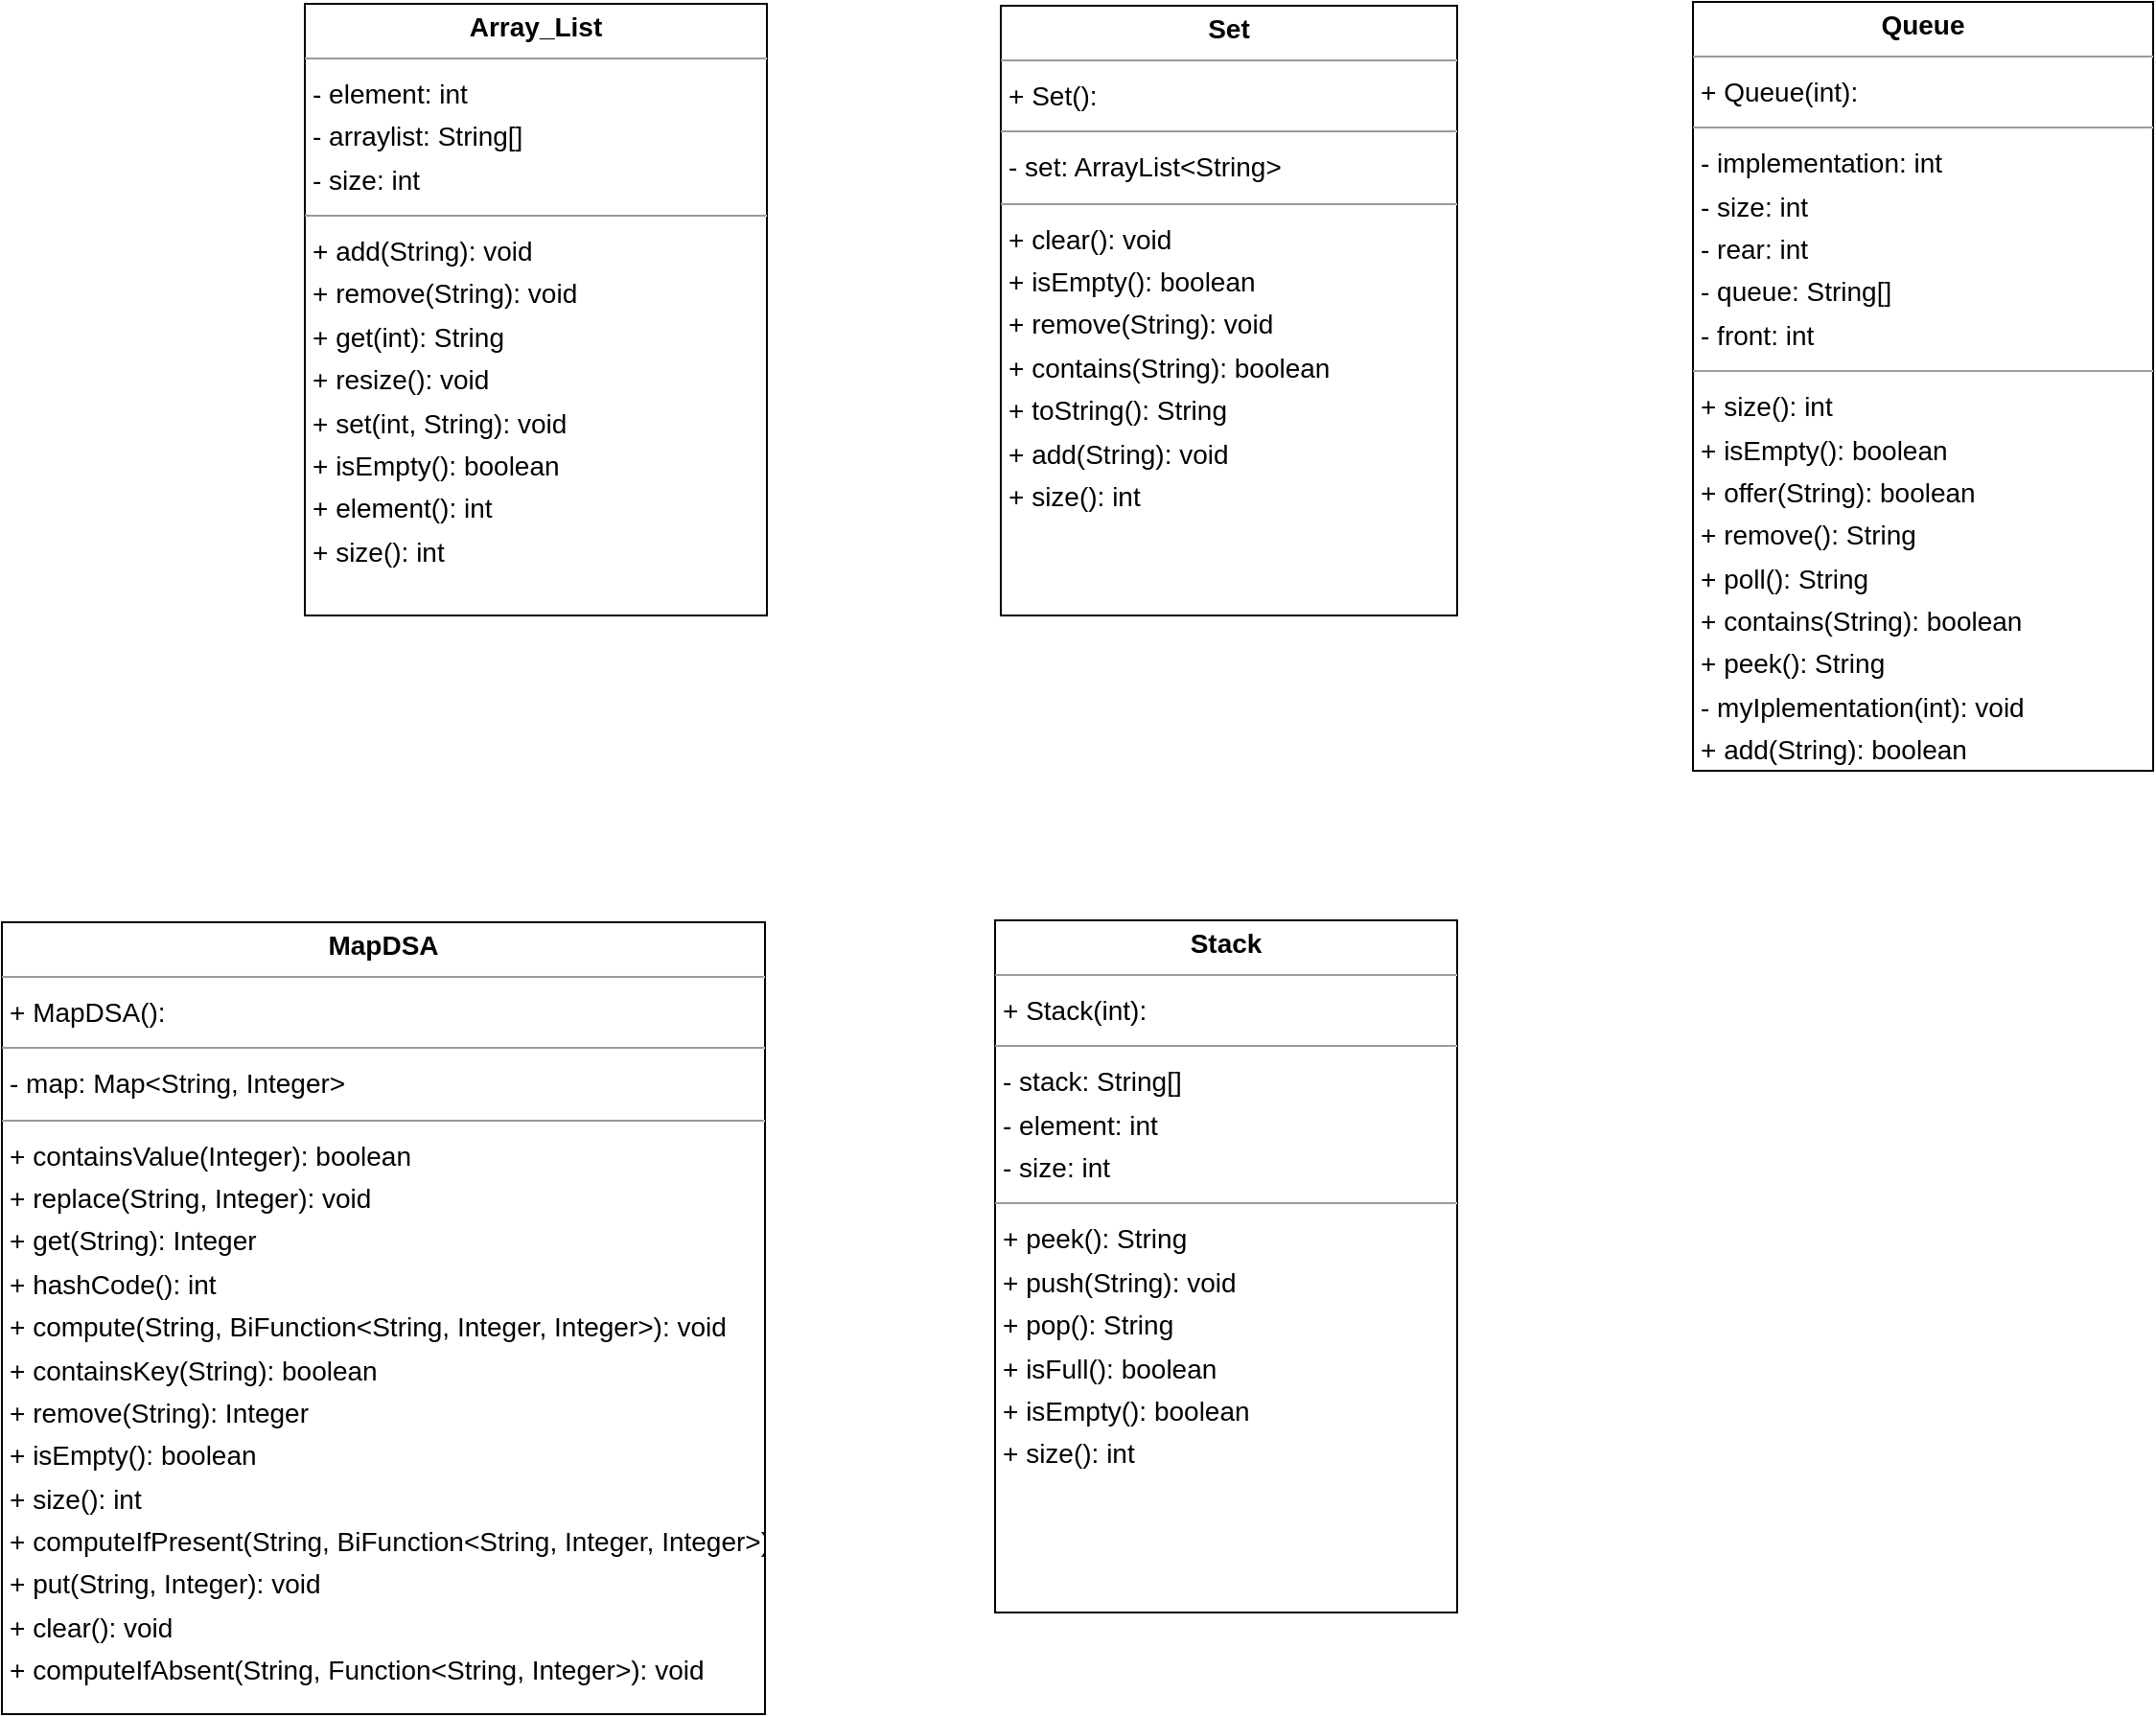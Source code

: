 <mxfile version="20.8.16" type="device"><diagram id="-OXBx2EGiLKrg5DcluDQ" name="Page-1"><mxGraphModel dx="2466" dy="1362" grid="1" gridSize="10" guides="1" tooltips="1" connect="1" arrows="1" fold="1" page="0" pageScale="1" pageWidth="850" pageHeight="1100" background="none" math="0" shadow="0"><root><mxCell id="0"/><mxCell id="1" parent="0"/><mxCell id="node0" value="&lt;p style=&quot;margin:0px;margin-top:4px;text-align:center;&quot;&gt;&lt;b&gt;Array_List&lt;/b&gt;&lt;/p&gt;&lt;hr size=&quot;1&quot;/&gt;&lt;p style=&quot;margin:0 0 0 4px;line-height:1.6;&quot;&gt;- element: int&lt;br/&gt;- arraylist: String[]&lt;br/&gt;- size: int&lt;/p&gt;&lt;hr size=&quot;1&quot;/&gt;&lt;p style=&quot;margin:0 0 0 4px;line-height:1.6;&quot;&gt;+ add(String): void&lt;br/&gt;+ remove(String): void&lt;br/&gt;+ get(int): String&lt;br/&gt;+ resize(): void&lt;br/&gt;+ set(int, String): void&lt;br/&gt;+ isEmpty(): boolean&lt;br/&gt;+ element(): int&lt;br/&gt;+ size(): int&lt;/p&gt;" style="verticalAlign=top;align=left;overflow=fill;fontSize=14;fontFamily=Helvetica;html=1;rounded=0;shadow=0;comic=0;labelBackgroundColor=none;strokeWidth=1;" parent="1" vertex="1"><mxGeometry x="-401" y="-39" width="241" height="319" as="geometry"/></mxCell><mxCell id="r-_zaEpcsPpabstqDDVx-2" value="&lt;p style=&quot;margin:0px;margin-top:4px;text-align:center;&quot;&gt;&lt;b&gt;Set&lt;/b&gt;&lt;/p&gt;&lt;hr size=&quot;1&quot;/&gt;&lt;p style=&quot;margin:0 0 0 4px;line-height:1.6;&quot;&gt;+ Set(): &lt;/p&gt;&lt;hr size=&quot;1&quot;/&gt;&lt;p style=&quot;margin:0 0 0 4px;line-height:1.6;&quot;&gt;- set: ArrayList&amp;lt;String&amp;gt;&lt;/p&gt;&lt;hr size=&quot;1&quot;/&gt;&lt;p style=&quot;margin:0 0 0 4px;line-height:1.6;&quot;&gt;+ clear(): void&lt;br/&gt;+ isEmpty(): boolean&lt;br/&gt;+ remove(String): void&lt;br/&gt;+ contains(String): boolean&lt;br/&gt;+ toString(): String&lt;br/&gt;+ add(String): void&lt;br/&gt;+ size(): int&lt;/p&gt;" style="verticalAlign=top;align=left;overflow=fill;fontSize=14;fontFamily=Helvetica;html=1;rounded=0;shadow=0;comic=0;labelBackgroundColor=none;strokeWidth=1;" vertex="1" parent="1"><mxGeometry x="-38" y="-38" width="238" height="318" as="geometry"/></mxCell><mxCell id="r-_zaEpcsPpabstqDDVx-3" value="&lt;p style=&quot;margin:0px;margin-top:4px;text-align:center;&quot;&gt;&lt;b&gt;Queue&lt;/b&gt;&lt;/p&gt;&lt;hr size=&quot;1&quot;/&gt;&lt;p style=&quot;margin:0 0 0 4px;line-height:1.6;&quot;&gt;+ Queue(int): &lt;/p&gt;&lt;hr size=&quot;1&quot;/&gt;&lt;p style=&quot;margin:0 0 0 4px;line-height:1.6;&quot;&gt;- implementation: int&lt;br/&gt;- size: int&lt;br/&gt;- rear: int&lt;br/&gt;- queue: String[]&lt;br/&gt;- front: int&lt;/p&gt;&lt;hr size=&quot;1&quot;/&gt;&lt;p style=&quot;margin:0 0 0 4px;line-height:1.6;&quot;&gt;+ size(): int&lt;br/&gt;+ isEmpty(): boolean&lt;br/&gt;+ offer(String): boolean&lt;br/&gt;+ remove(): String&lt;br/&gt;+ poll(): String&lt;br/&gt;+ contains(String): boolean&lt;br/&gt;+ peek(): String&lt;br/&gt;- myIplementation(int): void&lt;br/&gt;+ add(String): boolean&lt;/p&gt;" style="verticalAlign=top;align=left;overflow=fill;fontSize=14;fontFamily=Helvetica;html=1;rounded=0;shadow=0;comic=0;labelBackgroundColor=none;strokeWidth=1;" vertex="1" parent="1"><mxGeometry x="323" y="-40" width="240" height="401" as="geometry"/></mxCell><mxCell id="r-_zaEpcsPpabstqDDVx-4" value="&lt;p style=&quot;margin:0px;margin-top:4px;text-align:center;&quot;&gt;&lt;b&gt;MapDSA&lt;/b&gt;&lt;/p&gt;&lt;hr size=&quot;1&quot;&gt;&lt;p style=&quot;margin:0 0 0 4px;line-height:1.6;&quot;&gt;+ MapDSA():&lt;/p&gt;&lt;hr size=&quot;1&quot;&gt;&lt;p style=&quot;margin:0 0 0 4px;line-height:1.6;&quot;&gt;- map: Map&amp;lt;String, Integer&amp;gt;&lt;/p&gt;&lt;hr size=&quot;1&quot;&gt;&lt;p style=&quot;margin:0 0 0 4px;line-height:1.6;&quot;&gt;+ containsValue(Integer): boolean&lt;br&gt;+ replace(String, Integer): void&lt;br&gt;+ get(String): Integer&lt;br&gt;+ hashCode(): int&lt;br&gt;+ compute(String, BiFunction&amp;lt;String, Integer, Integer&amp;gt;): void&lt;br&gt;+ containsKey(String): boolean&lt;br&gt;+ remove(String): Integer&lt;br&gt;+ isEmpty(): boolean&lt;br&gt;+ size(): int&lt;br&gt;+ computeIfPresent(String, BiFunction&amp;lt;String, Integer, Integer&amp;gt;): void&lt;br&gt;+ put(String, Integer): void&lt;br&gt;+ clear(): void&lt;br&gt;+ computeIfAbsent(String, Function&amp;lt;String, Integer&amp;gt;): void&lt;/p&gt;" style="verticalAlign=top;align=left;overflow=fill;fontSize=14;fontFamily=Helvetica;html=1;rounded=0;shadow=0;comic=0;labelBackgroundColor=none;strokeWidth=1;" vertex="1" parent="1"><mxGeometry x="-559" y="440" width="398" height="413" as="geometry"/></mxCell><mxCell id="r-_zaEpcsPpabstqDDVx-5" value="&lt;p style=&quot;margin:0px;margin-top:4px;text-align:center;&quot;&gt;&lt;b&gt;Stack&lt;/b&gt;&lt;/p&gt;&lt;hr size=&quot;1&quot;&gt;&lt;p style=&quot;margin:0 0 0 4px;line-height:1.6;&quot;&gt;+ Stack(int): &lt;/p&gt;&lt;hr size=&quot;1&quot;&gt;&lt;p style=&quot;margin:0 0 0 4px;line-height:1.6;&quot;&gt;- stack: String[]&lt;br&gt;- element: int&lt;br&gt;- size: int&lt;/p&gt;&lt;hr size=&quot;1&quot;&gt;&lt;p style=&quot;margin:0 0 0 4px;line-height:1.6;&quot;&gt;+ peek(): String&lt;/p&gt;&lt;p style=&quot;margin:0 0 0 4px;line-height:1.6;&quot;&gt;+ push(String): void&lt;br&gt;+ pop(): String&lt;br&gt;+ isFull(): boolean&lt;br&gt;+ isEmpty(): boolean&lt;br&gt;+ size(): int&lt;/p&gt;" style="verticalAlign=top;align=left;overflow=fill;fontSize=14;fontFamily=Helvetica;html=1;rounded=0;shadow=0;comic=0;labelBackgroundColor=none;strokeWidth=1;" vertex="1" parent="1"><mxGeometry x="-41" y="439" width="241" height="361" as="geometry"/></mxCell></root></mxGraphModel></diagram></mxfile>